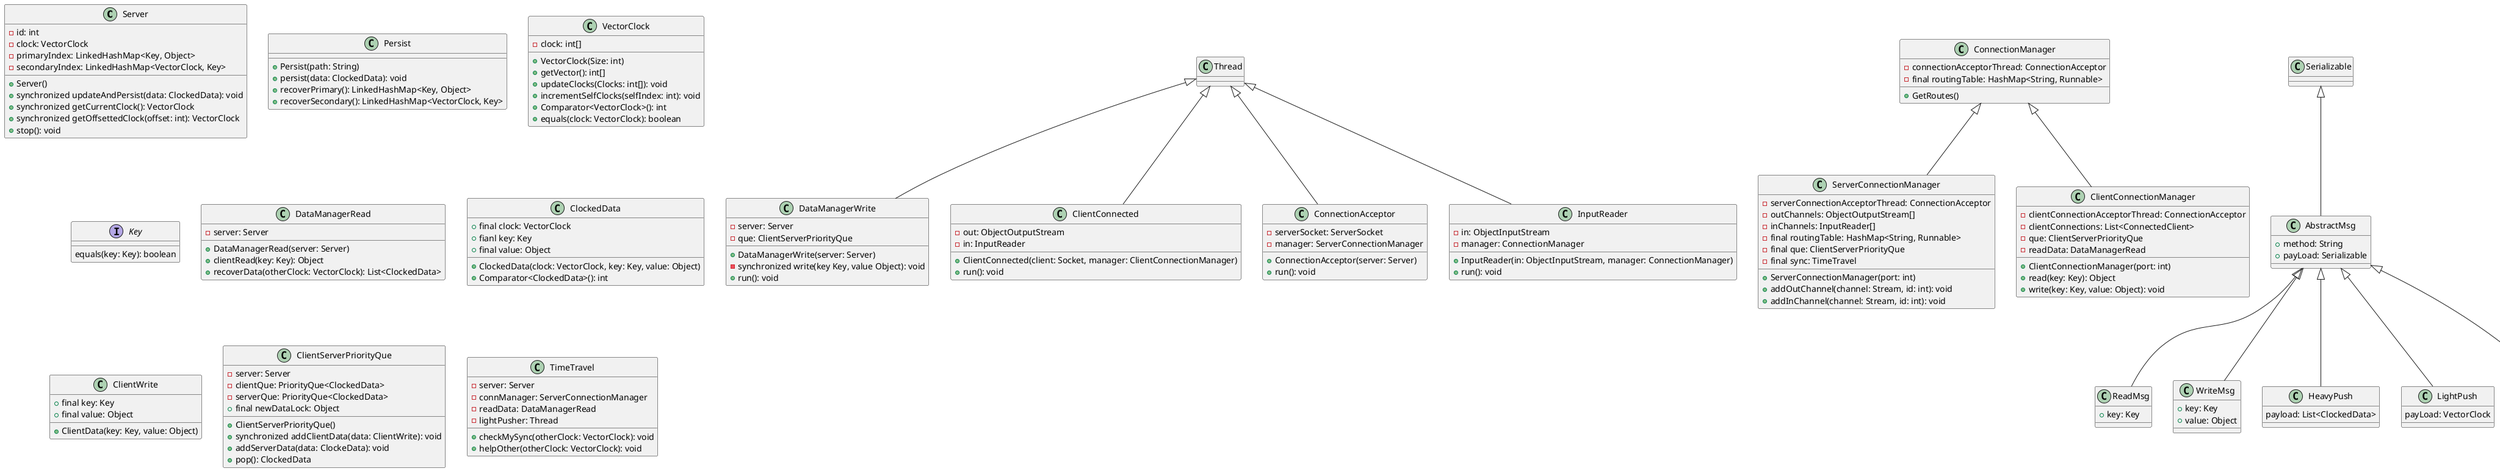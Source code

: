 @startuml design/class.puml

' clock++; persist; sync;
class Server {
  - id: int
  - clock: VectorClock
  - primaryIndex: LinkedHashMap<Key, Object> 
  - secondaryIndex: LinkedHashMap<VectorClock, Key> 


  + Server()
  + synchronized updateAndPersist(data: ClockedData): void 
  + synchronized getCurrentClock(): VectorClock
  + synchronized getOffsettedClock(offset: int): VectorClock
  + stop(): void
}

class Persist {
  + Persist(path: String)
  + persist(data: ClockedData): void
  + recoverPrimary(): LinkedHashMap<Key, Object>
  + recoverSecondary(): LinkedHashMap<VectorClock, Key>
}

class VectorClock {
  - clock: int[]

  + VectorClock(Size: int)
  + getVector(): int[]
  + updateClocks(Clocks: int[]): void
  + incrementSelfClocks(selfIndex: int): void
  + Comparator<VectorClock>(): int
  + equals(clock: VectorClock): boolean 
}

interface Key {
  equals(key: Key): boolean
}

' add a method save() for modular persistence
' when a write is an update
' delete and recreate the entry
' check in the secondary index and update it
class DataManagerWrite extends Thread {
  - server: Server
  - que: ClientServerPriorityQue

  + DataManagerWrite(server: Server)
  - synchronized write(key Key, value Object): void
  + run(): void
}

class DataManagerRead {
  - server: Server
  
  + DataManagerRead(server: Server)
  + clientRead(key: Key): Object
  + recoverData(otherClock: VectorClock): List<ClockedData>
}

Class ClockedData {
  + final clock: VectorClock
  + fianl key: Key
  + final value: Object

  + ClockedData(clock: VectorClock, key: Key, value: Object)
  + Comparator<ClockedData>(): int
}

Class ClientWrite {
  + final key: Key
  + final value: Object

  + ClientData(key: Key, value: Object)
}

class ClientServerPriorityQue {
  - server: Server
  - clientQue: PriorityQue<ClockedData>
  - serverQue: PriorityQue<ClockedData>
  + final newDataLock: Object 

  + ClientServerPriorityQue()
  + synchronized addClientData(data: ClientWrite): void
  + addServerData(data: ClockeData): void
  + pop(): ClockedData
}

class ConnectionManager {
  - connectionAcceptorThread: ConnectionAcceptor
  - final routingTable: HashMap<String, Runnable>

  + GetRoutes()
}

class ServerConnectionManager extends ConnectionManager {
  - serverConnectionAcceptorThread: ConnectionAcceptor
  - outChannels: ObjectOutputStream[]
  - inChannels: InputReader[]
  - final routingTable: HashMap<String, Runnable>
  - final que: ClientServerPriorityQue
  - final sync: TimeTravel

  + ServerConnectionManager(port: int)
  + addOutChannel(channel: Stream, id: int): void
  + addInChannel(channel: Stream, id: int): void
}

class ClientConnectionManager extends ConnectionManager{
  - clientConnectionAcceptorThread: ConnectionAcceptor
  - clientConnections: List<ConnectedClient>
  - que: ClientServerPriorityQue
  - readData: DataManagerRead

  + ClientConnectionManager(port: int)
  + read(key: Key): Object
  + write(key: Key, value: Object): void
}

class ClientConnected extends Thread {
  - out: ObjectOutputStream
  - in: InputReader

  + ClientConnected(client: Socket, manager: ClientConnectionManager)
  + run(): void
}

class TimeTravel {
  - server: Server
  - connManager: ServerConnectionManager
  - readData: DataManagerRead
  - lightPusher: Thread
  
  + checkMySync(otherClock: VectorClock): void
  + helpOther(otherClock: VectorClock): void
}

class ConnectionAcceptor extends Thread {
  - serverSocket: ServerSocket
  - manager: ServerConnectionManager

  + ConnectionAcceptor(server: Server)
  + run(): void
}

' heavy_push
' light_push
' fetch
class InputReader extends Thread {
  - in: ObjectInputStream
  - manager: ConnectionManager

  + InputReader(in: ObjectInputStream, manager: ConnectionManager)
  + run(): void
}

class AbstractMsg extends Serializable {
  + method: String
  + payLoad: Serializable
}

class ReadMsg extends AbstractMsg{
  + key: Key
}

class WriteMsg extends AbstractMsg{
  + key: Key
  + value: Object
}

class HeavyPush extends AbstractMsg{
  payload: List<ClockedData>
}

class LightPush extends AbstractMsg{
  payLoad: VectorClock
}

class Fetch extends AbstractMsg{
  payLoad: VectorClock
}

@enduml